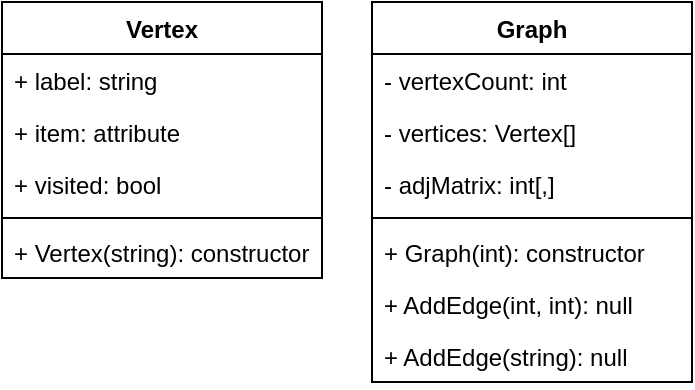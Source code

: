 <mxfile version="14.1.8" type="device"><diagram id="Dp79ir7j8GK8nNJkF4jH" name="Class Diagram"><mxGraphModel dx="471" dy="271" grid="1" gridSize="10" guides="1" tooltips="1" connect="1" arrows="1" fold="1" page="1" pageScale="1" pageWidth="850" pageHeight="1100" math="0" shadow="0"><root><mxCell id="0"/><mxCell id="1" parent="0"/><mxCell id="YMvCDlCFzL0sZ9OaBrQ_-1" value="Vertex" style="swimlane;fontStyle=1;align=center;verticalAlign=top;childLayout=stackLayout;horizontal=1;startSize=26;horizontalStack=0;resizeParent=1;resizeParentMax=0;resizeLast=0;collapsible=1;marginBottom=0;" vertex="1" parent="1"><mxGeometry x="160" y="220" width="160" height="138" as="geometry"/></mxCell><mxCell id="YMvCDlCFzL0sZ9OaBrQ_-2" value="+ label: string" style="text;strokeColor=none;fillColor=none;align=left;verticalAlign=top;spacingLeft=4;spacingRight=4;overflow=hidden;rotatable=0;points=[[0,0.5],[1,0.5]];portConstraint=eastwest;" vertex="1" parent="YMvCDlCFzL0sZ9OaBrQ_-1"><mxGeometry y="26" width="160" height="26" as="geometry"/></mxCell><mxCell id="YMvCDlCFzL0sZ9OaBrQ_-10" value="+ item: attribute" style="text;strokeColor=none;fillColor=none;align=left;verticalAlign=top;spacingLeft=4;spacingRight=4;overflow=hidden;rotatable=0;points=[[0,0.5],[1,0.5]];portConstraint=eastwest;" vertex="1" parent="YMvCDlCFzL0sZ9OaBrQ_-1"><mxGeometry y="52" width="160" height="26" as="geometry"/></mxCell><mxCell id="YMvCDlCFzL0sZ9OaBrQ_-5" value="+ visited: bool" style="text;strokeColor=none;fillColor=none;align=left;verticalAlign=top;spacingLeft=4;spacingRight=4;overflow=hidden;rotatable=0;points=[[0,0.5],[1,0.5]];portConstraint=eastwest;" vertex="1" parent="YMvCDlCFzL0sZ9OaBrQ_-1"><mxGeometry y="78" width="160" height="26" as="geometry"/></mxCell><mxCell id="YMvCDlCFzL0sZ9OaBrQ_-3" value="" style="line;strokeWidth=1;fillColor=none;align=left;verticalAlign=middle;spacingTop=-1;spacingLeft=3;spacingRight=3;rotatable=0;labelPosition=right;points=[];portConstraint=eastwest;" vertex="1" parent="YMvCDlCFzL0sZ9OaBrQ_-1"><mxGeometry y="104" width="160" height="8" as="geometry"/></mxCell><mxCell id="YMvCDlCFzL0sZ9OaBrQ_-4" value="+ Vertex(string): constructor" style="text;strokeColor=none;fillColor=none;align=left;verticalAlign=top;spacingLeft=4;spacingRight=4;overflow=hidden;rotatable=0;points=[[0,0.5],[1,0.5]];portConstraint=eastwest;" vertex="1" parent="YMvCDlCFzL0sZ9OaBrQ_-1"><mxGeometry y="112" width="160" height="26" as="geometry"/></mxCell><mxCell id="YMvCDlCFzL0sZ9OaBrQ_-6" value="Graph" style="swimlane;fontStyle=1;align=center;verticalAlign=top;childLayout=stackLayout;horizontal=1;startSize=26;horizontalStack=0;resizeParent=1;resizeParentMax=0;resizeLast=0;collapsible=1;marginBottom=0;" vertex="1" parent="1"><mxGeometry x="345" y="220" width="160" height="190" as="geometry"/></mxCell><mxCell id="YMvCDlCFzL0sZ9OaBrQ_-11" value="- vertexCount: int" style="text;strokeColor=none;fillColor=none;align=left;verticalAlign=top;spacingLeft=4;spacingRight=4;overflow=hidden;rotatable=0;points=[[0,0.5],[1,0.5]];portConstraint=eastwest;" vertex="1" parent="YMvCDlCFzL0sZ9OaBrQ_-6"><mxGeometry y="26" width="160" height="26" as="geometry"/></mxCell><mxCell id="YMvCDlCFzL0sZ9OaBrQ_-12" value="- vertices: Vertex[]" style="text;strokeColor=none;fillColor=none;align=left;verticalAlign=top;spacingLeft=4;spacingRight=4;overflow=hidden;rotatable=0;points=[[0,0.5],[1,0.5]];portConstraint=eastwest;" vertex="1" parent="YMvCDlCFzL0sZ9OaBrQ_-6"><mxGeometry y="52" width="160" height="26" as="geometry"/></mxCell><mxCell id="YMvCDlCFzL0sZ9OaBrQ_-13" value="- adjMatrix: int[,]" style="text;strokeColor=none;fillColor=none;align=left;verticalAlign=top;spacingLeft=4;spacingRight=4;overflow=hidden;rotatable=0;points=[[0,0.5],[1,0.5]];portConstraint=eastwest;" vertex="1" parent="YMvCDlCFzL0sZ9OaBrQ_-6"><mxGeometry y="78" width="160" height="26" as="geometry"/></mxCell><mxCell id="YMvCDlCFzL0sZ9OaBrQ_-8" value="" style="line;strokeWidth=1;fillColor=none;align=left;verticalAlign=middle;spacingTop=-1;spacingLeft=3;spacingRight=3;rotatable=0;labelPosition=right;points=[];portConstraint=eastwest;" vertex="1" parent="YMvCDlCFzL0sZ9OaBrQ_-6"><mxGeometry y="104" width="160" height="8" as="geometry"/></mxCell><mxCell id="YMvCDlCFzL0sZ9OaBrQ_-15" value="+ Graph(int): constructor" style="text;strokeColor=none;fillColor=none;align=left;verticalAlign=top;spacingLeft=4;spacingRight=4;overflow=hidden;rotatable=0;points=[[0,0.5],[1,0.5]];portConstraint=eastwest;" vertex="1" parent="YMvCDlCFzL0sZ9OaBrQ_-6"><mxGeometry y="112" width="160" height="26" as="geometry"/></mxCell><mxCell id="YMvCDlCFzL0sZ9OaBrQ_-14" value="+ AddEdge(int, int): null" style="text;strokeColor=none;fillColor=none;align=left;verticalAlign=top;spacingLeft=4;spacingRight=4;overflow=hidden;rotatable=0;points=[[0,0.5],[1,0.5]];portConstraint=eastwest;" vertex="1" parent="YMvCDlCFzL0sZ9OaBrQ_-6"><mxGeometry y="138" width="160" height="26" as="geometry"/></mxCell><mxCell id="YMvCDlCFzL0sZ9OaBrQ_-9" value="+ AddEdge(string): null" style="text;strokeColor=none;fillColor=none;align=left;verticalAlign=top;spacingLeft=4;spacingRight=4;overflow=hidden;rotatable=0;points=[[0,0.5],[1,0.5]];portConstraint=eastwest;" vertex="1" parent="YMvCDlCFzL0sZ9OaBrQ_-6"><mxGeometry y="164" width="160" height="26" as="geometry"/></mxCell></root></mxGraphModel></diagram></mxfile>